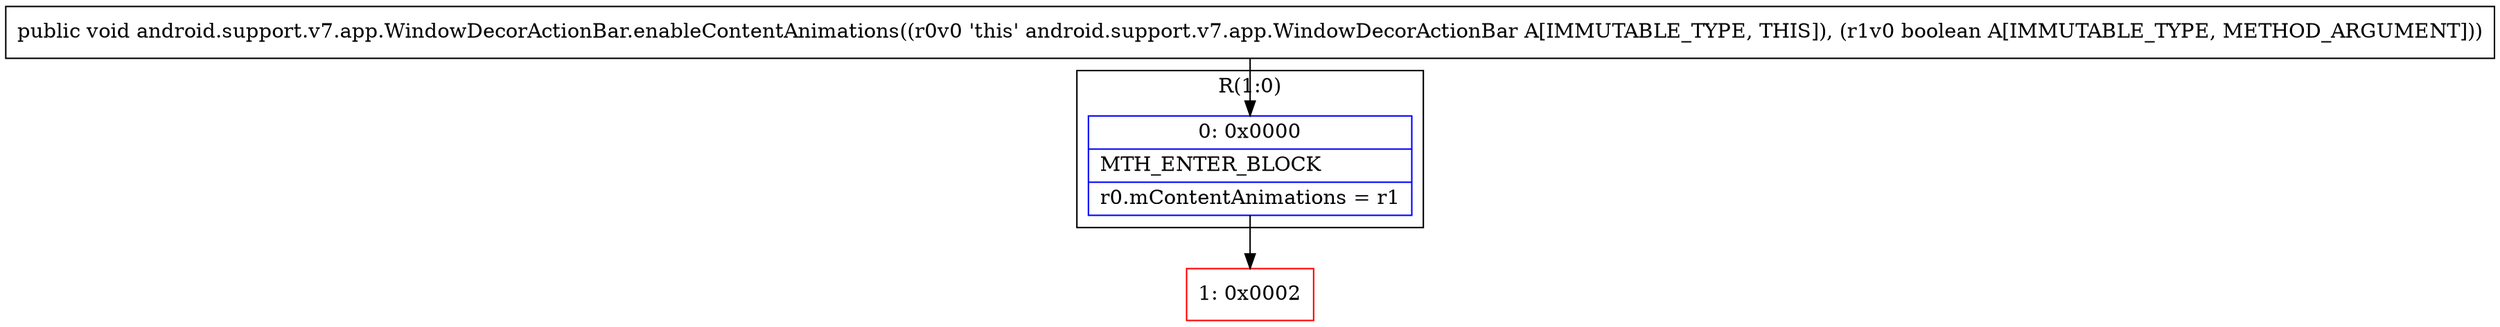 digraph "CFG forandroid.support.v7.app.WindowDecorActionBar.enableContentAnimations(Z)V" {
subgraph cluster_Region_1054170259 {
label = "R(1:0)";
node [shape=record,color=blue];
Node_0 [shape=record,label="{0\:\ 0x0000|MTH_ENTER_BLOCK\l|r0.mContentAnimations = r1\l}"];
}
Node_1 [shape=record,color=red,label="{1\:\ 0x0002}"];
MethodNode[shape=record,label="{public void android.support.v7.app.WindowDecorActionBar.enableContentAnimations((r0v0 'this' android.support.v7.app.WindowDecorActionBar A[IMMUTABLE_TYPE, THIS]), (r1v0 boolean A[IMMUTABLE_TYPE, METHOD_ARGUMENT])) }"];
MethodNode -> Node_0;
Node_0 -> Node_1;
}

